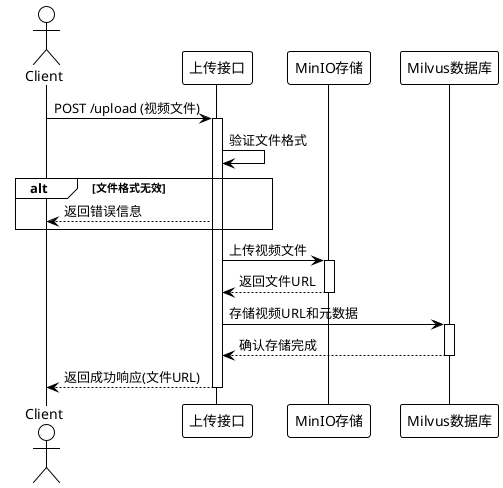 @startuml upload-sequence
!theme plain
actor Client
participant "上传接口" as UploadAPI
participant "MinIO存储" as MinIO
participant "Milvus数据库" as Milvus

Client -> UploadAPI: POST /upload (视频文件)
activate UploadAPI

UploadAPI -> UploadAPI: 验证文件格式
alt 文件格式无效
    UploadAPI --> Client: 返回错误信息
end

UploadAPI -> MinIO: 上传视频文件
activate MinIO
MinIO --> UploadAPI: 返回文件URL
deactivate MinIO

UploadAPI -> Milvus: 存储视频URL和元数据
activate Milvus
Milvus --> UploadAPI: 确认存储完成
deactivate Milvus

UploadAPI --> Client: 返回成功响应(文件URL)
deactivate UploadAPI

@enduml